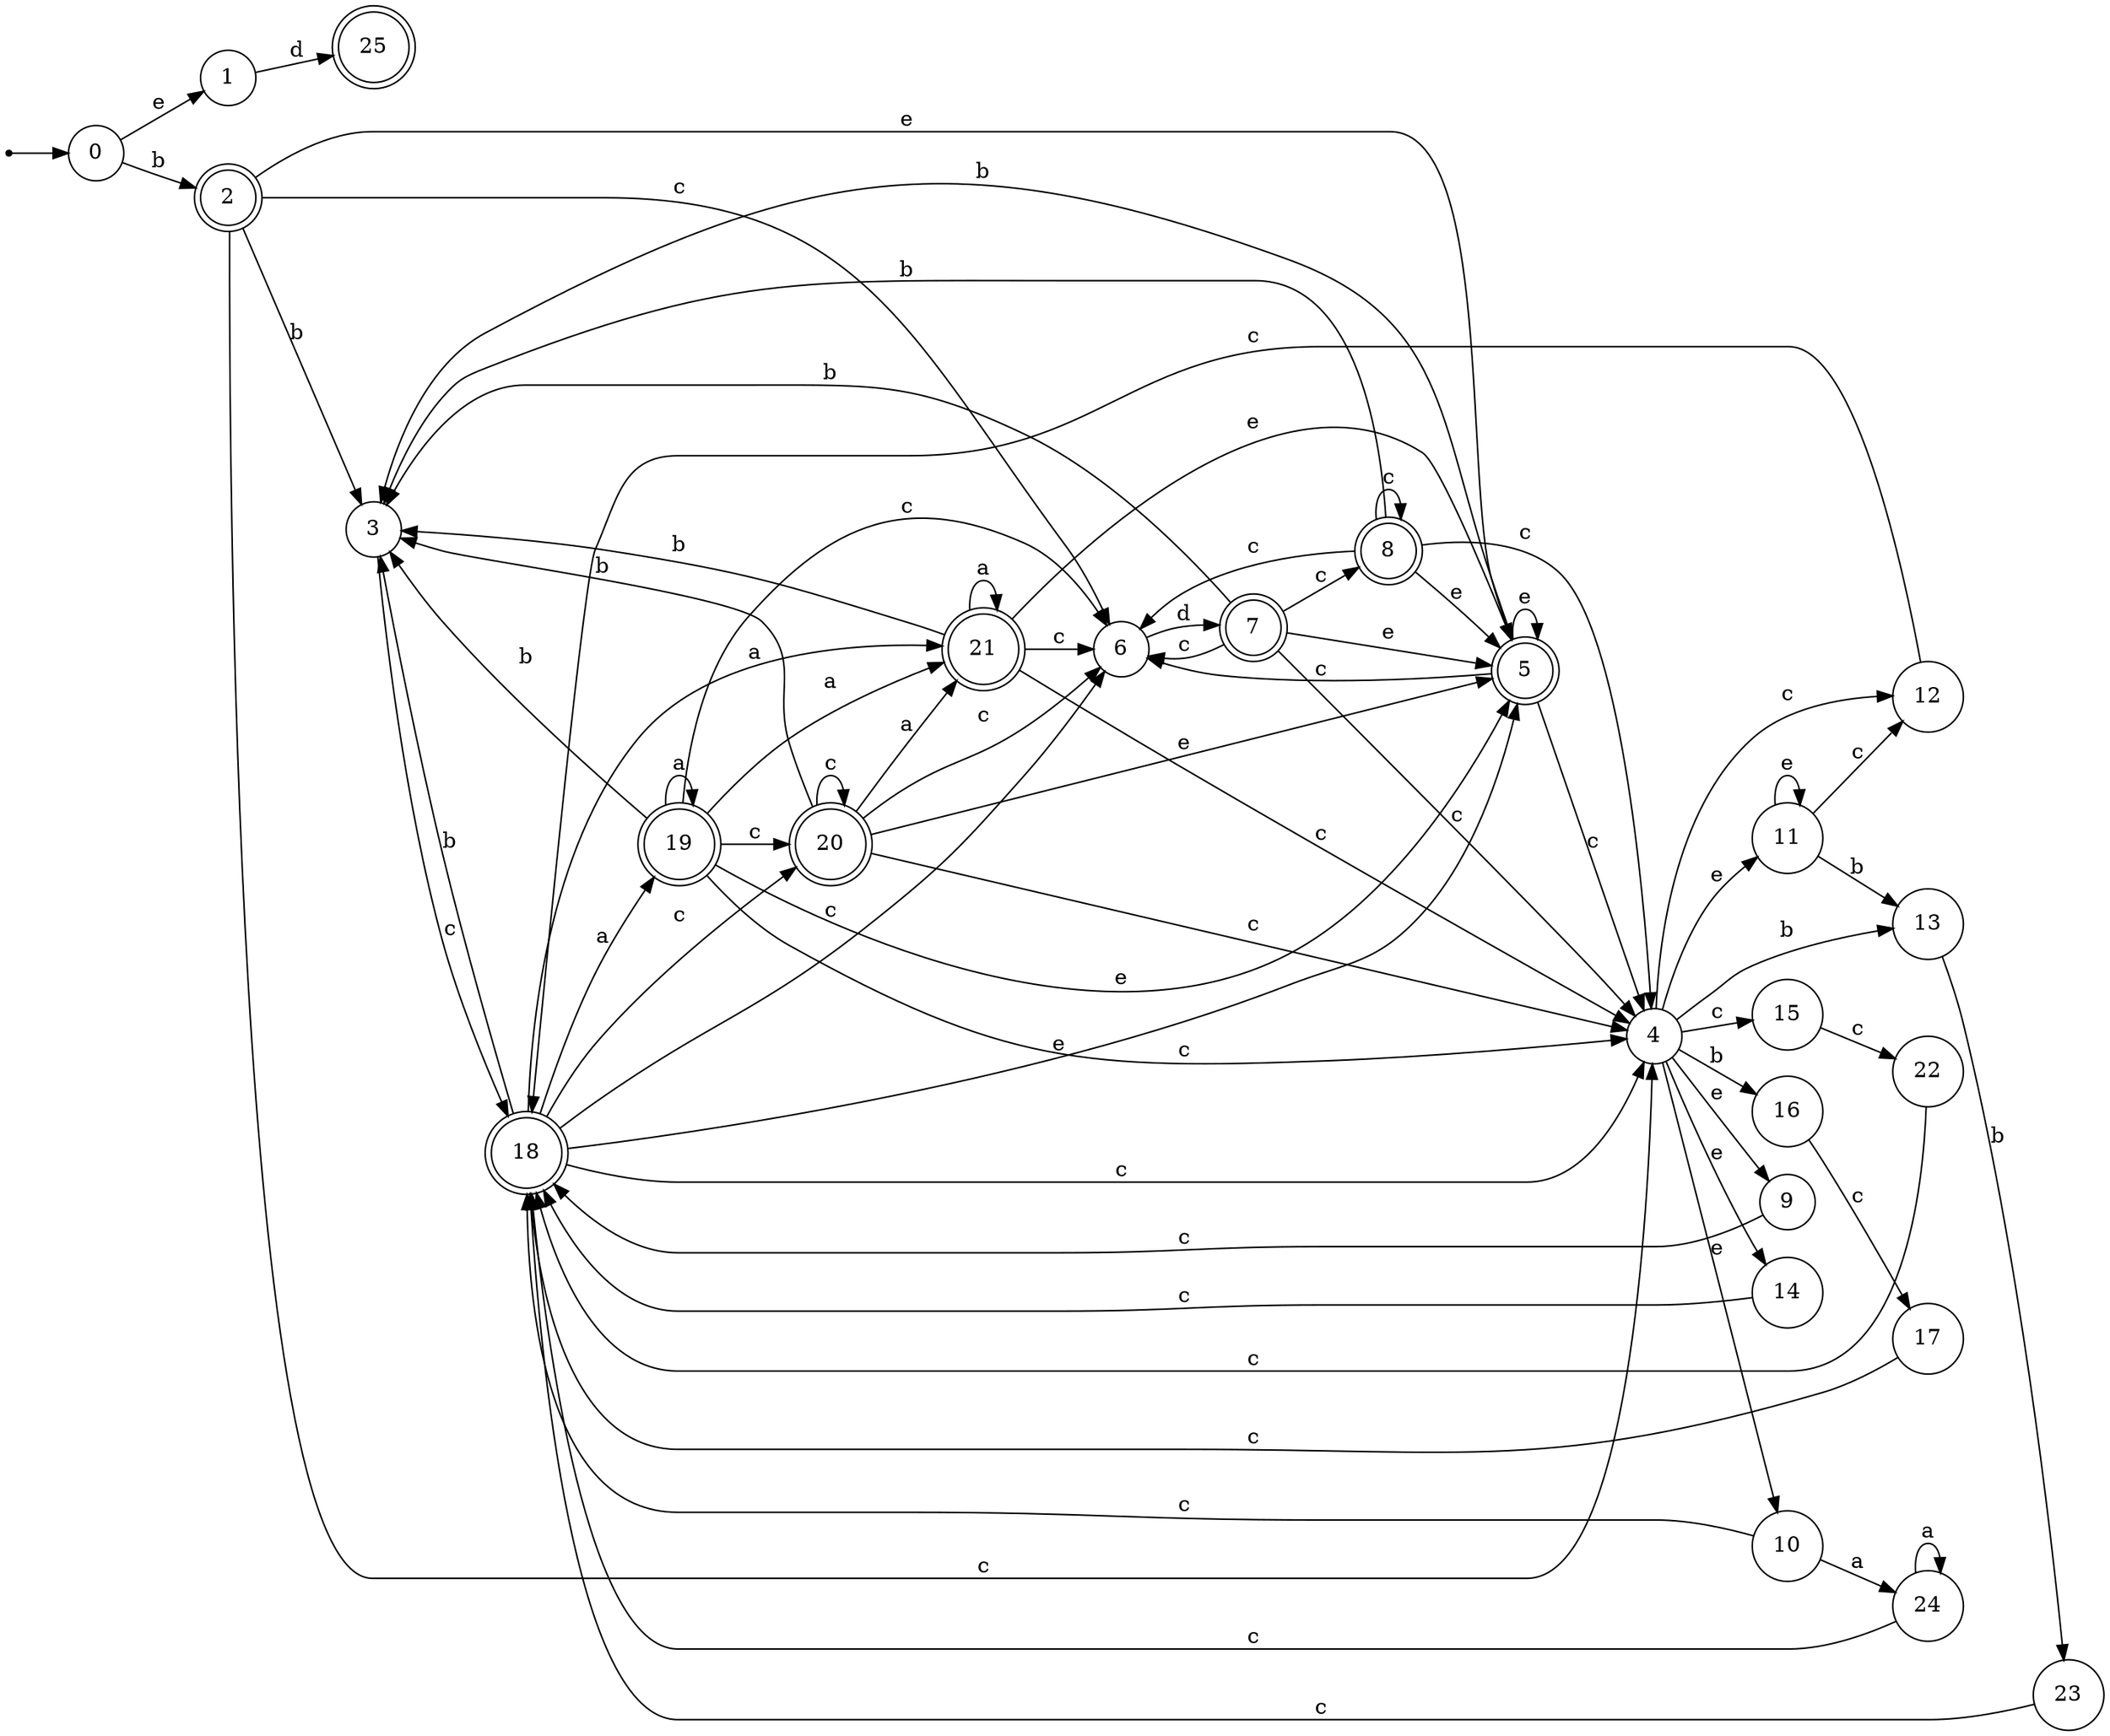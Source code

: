 digraph finite_state_machine {
rankdir=LR;
size="20,20";
node [shape = point]; "dummy0"
node [shape = circle]; "0";
"dummy0" -> "0";
node [shape = circle]; "1";
node [shape = doublecircle]; "2";node [shape = circle]; "3";
node [shape = circle]; "4";
node [shape = doublecircle]; "5";node [shape = circle]; "6";
node [shape = doublecircle]; "7";node [shape = doublecircle]; "8";node [shape = circle]; "9";
node [shape = circle]; "10";
node [shape = circle]; "11";
node [shape = circle]; "12";
node [shape = circle]; "13";
node [shape = circle]; "14";
node [shape = circle]; "15";
node [shape = circle]; "16";
node [shape = circle]; "17";
node [shape = doublecircle]; "18";node [shape = doublecircle]; "19";node [shape = doublecircle]; "20";node [shape = doublecircle]; "21";node [shape = circle]; "22";
node [shape = circle]; "23";
node [shape = circle]; "24";
node [shape = doublecircle]; "25";"0" -> "1" [label = "e"];
 "0" -> "2" [label = "b"];
 "2" -> "3" [label = "b"];
 "2" -> "4" [label = "c"];
 "2" -> "6" [label = "c"];
 "2" -> "5" [label = "e"];
 "6" -> "7" [label = "d"];
 "7" -> "8" [label = "c"];
 "7" -> "4" [label = "c"];
 "7" -> "6" [label = "c"];
 "7" -> "3" [label = "b"];
 "7" -> "5" [label = "e"];
 "8" -> "8" [label = "c"];
 "8" -> "4" [label = "c"];
 "8" -> "6" [label = "c"];
 "8" -> "3" [label = "b"];
 "8" -> "5" [label = "e"];
 "5" -> "5" [label = "e"];
 "5" -> "3" [label = "b"];
 "5" -> "4" [label = "c"];
 "5" -> "6" [label = "c"];
 "4" -> "9" [label = "e"];
 "4" -> "10" [label = "e"];
 "4" -> "11" [label = "e"];
 "4" -> "14" [label = "e"];
 "4" -> "12" [label = "c"];
 "4" -> "15" [label = "c"];
 "4" -> "16" [label = "b"];
 "4" -> "13" [label = "b"];
 "16" -> "17" [label = "c"];
 "17" -> "18" [label = "c"];
 "18" -> "3" [label = "b"];
 "18" -> "4" [label = "c"];
 "18" -> "20" [label = "c"];
 "18" -> "6" [label = "c"];
 "18" -> "19" [label = "a"];
 "18" -> "21" [label = "a"];
 "18" -> "5" [label = "e"];
 "21" -> "21" [label = "a"];
 "21" -> "3" [label = "b"];
 "21" -> "4" [label = "c"];
 "21" -> "6" [label = "c"];
 "21" -> "5" [label = "e"];
 "20" -> "20" [label = "c"];
 "20" -> "4" [label = "c"];
 "20" -> "6" [label = "c"];
 "20" -> "3" [label = "b"];
 "20" -> "21" [label = "a"];
 "20" -> "5" [label = "e"];
 "19" -> "19" [label = "a"];
 "19" -> "21" [label = "a"];
 "19" -> "3" [label = "b"];
 "19" -> "4" [label = "c"];
 "19" -> "20" [label = "c"];
 "19" -> "6" [label = "c"];
 "19" -> "5" [label = "e"];
 "15" -> "22" [label = "c"];
 "22" -> "18" [label = "c"];
 "14" -> "18" [label = "c"];
 "13" -> "23" [label = "b"];
 "23" -> "18" [label = "c"];
 "12" -> "18" [label = "c"];
 "11" -> "11" [label = "e"];
 "11" -> "12" [label = "c"];
 "11" -> "13" [label = "b"];
 "10" -> "24" [label = "a"];
 "10" -> "18" [label = "c"];
 "24" -> "24" [label = "a"];
 "24" -> "18" [label = "c"];
 "9" -> "18" [label = "c"];
 "3" -> "18" [label = "c"];
 "1" -> "25" [label = "d"];
 }
